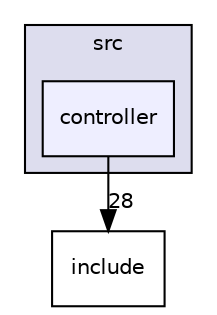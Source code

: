 digraph "src/controller" {
  compound=true
  node [ fontsize="10", fontname="Helvetica"];
  edge [ labelfontsize="10", labelfontname="Helvetica"];
  subgraph clusterdir_68267d1309a1af8e8297ef4c3efbcdba {
    graph [ bgcolor="#ddddee", pencolor="black", label="src" fontname="Helvetica", fontsize="10", URL="dir_68267d1309a1af8e8297ef4c3efbcdba.html"]
  dir_41ef5d8a90b9cc03a02949a5c062e6f0 [shape=box, label="controller", style="filled", fillcolor="#eeeeff", pencolor="black", URL="dir_41ef5d8a90b9cc03a02949a5c062e6f0.html"];
  }
  dir_b0856f6b0d80ccb263b2f415c91f9e17 [shape=box label="include" URL="dir_b0856f6b0d80ccb263b2f415c91f9e17.html"];
  dir_41ef5d8a90b9cc03a02949a5c062e6f0->dir_b0856f6b0d80ccb263b2f415c91f9e17 [headlabel="28", labeldistance=1.5 headhref="dir_000001_000002.html"];
}
